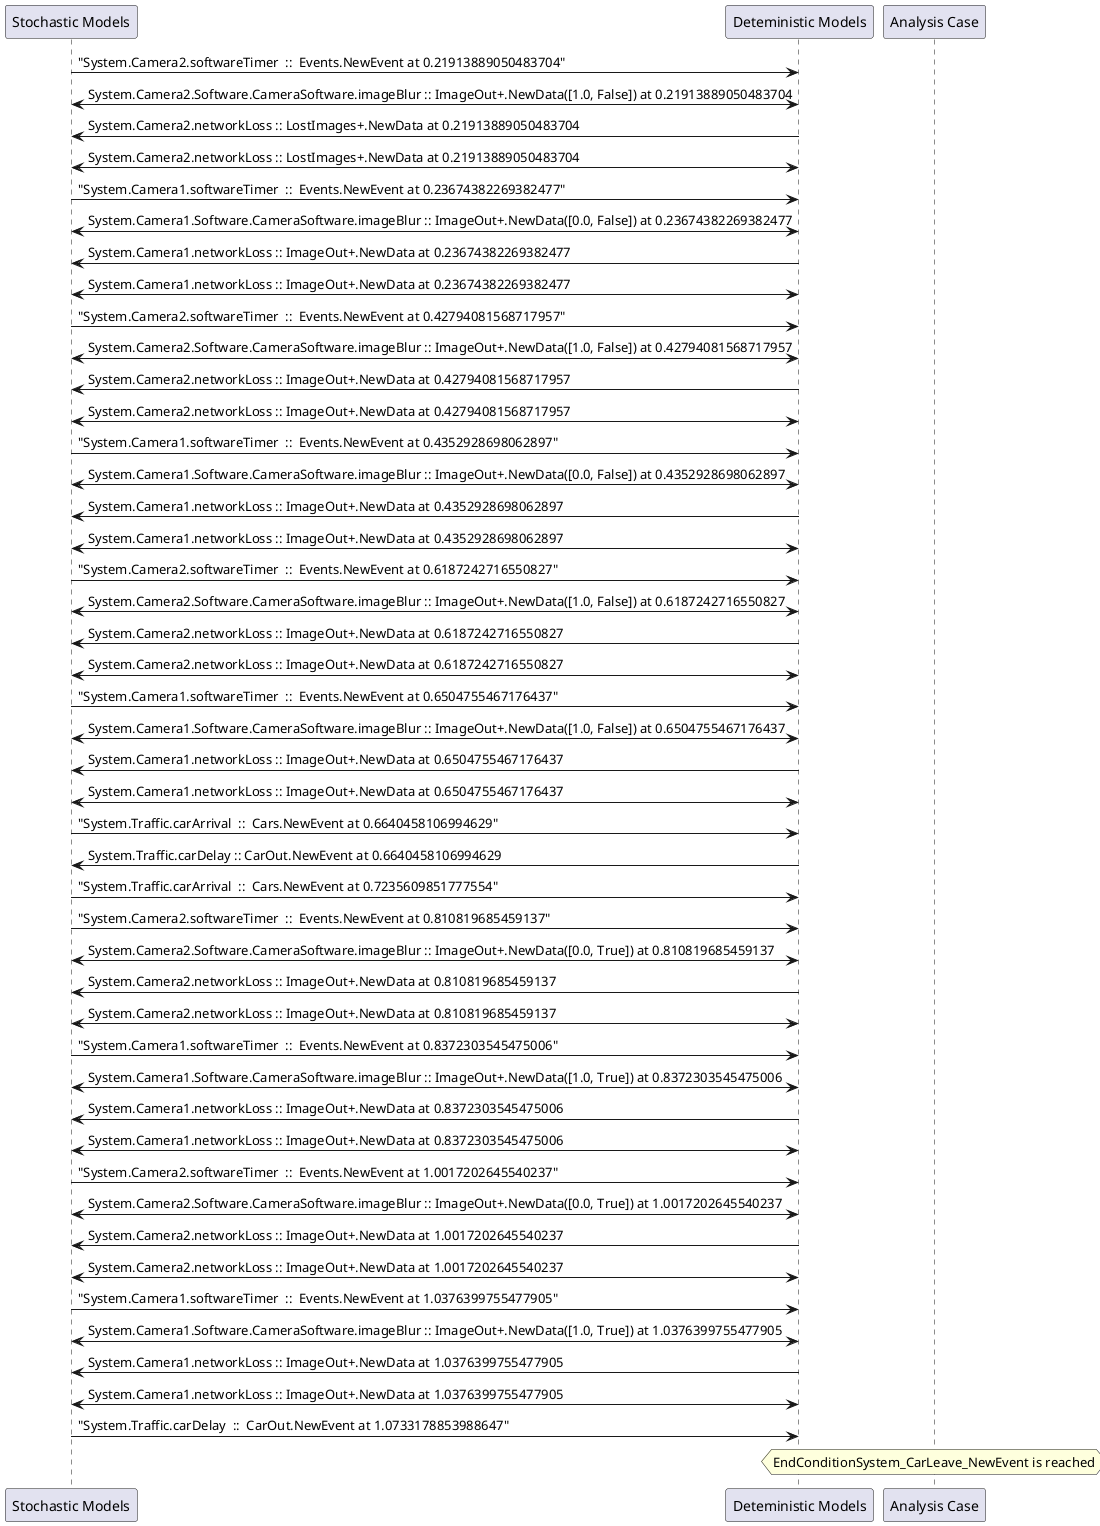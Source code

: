 
	@startuml
	participant "Stochastic Models" as stochmodel
	participant "Deteministic Models" as detmodel
	participant "Analysis Case" as analysis
	{37160_stop} stochmodel -> detmodel : "System.Camera2.softwareTimer  ::  Events.NewEvent at 0.21913889050483704"
detmodel <-> stochmodel : System.Camera2.Software.CameraSoftware.imageBlur :: ImageOut+.NewData([1.0, False]) at 0.21913889050483704
detmodel -> stochmodel : System.Camera2.networkLoss :: LostImages+.NewData at 0.21913889050483704
detmodel <-> stochmodel : System.Camera2.networkLoss :: LostImages+.NewData at 0.21913889050483704
{37145_stop} stochmodel -> detmodel : "System.Camera1.softwareTimer  ::  Events.NewEvent at 0.23674382269382477"
detmodel <-> stochmodel : System.Camera1.Software.CameraSoftware.imageBlur :: ImageOut+.NewData([0.0, False]) at 0.23674382269382477
detmodel -> stochmodel : System.Camera1.networkLoss :: ImageOut+.NewData at 0.23674382269382477
detmodel <-> stochmodel : System.Camera1.networkLoss :: ImageOut+.NewData at 0.23674382269382477
{37161_stop} stochmodel -> detmodel : "System.Camera2.softwareTimer  ::  Events.NewEvent at 0.42794081568717957"
detmodel <-> stochmodel : System.Camera2.Software.CameraSoftware.imageBlur :: ImageOut+.NewData([1.0, False]) at 0.42794081568717957
detmodel -> stochmodel : System.Camera2.networkLoss :: ImageOut+.NewData at 0.42794081568717957
detmodel <-> stochmodel : System.Camera2.networkLoss :: ImageOut+.NewData at 0.42794081568717957
{37146_stop} stochmodel -> detmodel : "System.Camera1.softwareTimer  ::  Events.NewEvent at 0.4352928698062897"
detmodel <-> stochmodel : System.Camera1.Software.CameraSoftware.imageBlur :: ImageOut+.NewData([0.0, False]) at 0.4352928698062897
detmodel -> stochmodel : System.Camera1.networkLoss :: ImageOut+.NewData at 0.4352928698062897
detmodel <-> stochmodel : System.Camera1.networkLoss :: ImageOut+.NewData at 0.4352928698062897
{37162_stop} stochmodel -> detmodel : "System.Camera2.softwareTimer  ::  Events.NewEvent at 0.6187242716550827"
detmodel <-> stochmodel : System.Camera2.Software.CameraSoftware.imageBlur :: ImageOut+.NewData([1.0, False]) at 0.6187242716550827
detmodel -> stochmodel : System.Camera2.networkLoss :: ImageOut+.NewData at 0.6187242716550827
detmodel <-> stochmodel : System.Camera2.networkLoss :: ImageOut+.NewData at 0.6187242716550827
{37147_stop} stochmodel -> detmodel : "System.Camera1.softwareTimer  ::  Events.NewEvent at 0.6504755467176437"
detmodel <-> stochmodel : System.Camera1.Software.CameraSoftware.imageBlur :: ImageOut+.NewData([1.0, False]) at 0.6504755467176437
detmodel -> stochmodel : System.Camera1.networkLoss :: ImageOut+.NewData at 0.6504755467176437
detmodel <-> stochmodel : System.Camera1.networkLoss :: ImageOut+.NewData at 0.6504755467176437
{37175_stop} stochmodel -> detmodel : "System.Traffic.carArrival  ::  Cars.NewEvent at 0.6640458106994629"
{37183_start} detmodel -> stochmodel : System.Traffic.carDelay :: CarOut.NewEvent at 0.6640458106994629
{37176_stop} stochmodel -> detmodel : "System.Traffic.carArrival  ::  Cars.NewEvent at 0.7235609851777554"
{37163_stop} stochmodel -> detmodel : "System.Camera2.softwareTimer  ::  Events.NewEvent at 0.810819685459137"
detmodel <-> stochmodel : System.Camera2.Software.CameraSoftware.imageBlur :: ImageOut+.NewData([0.0, True]) at 0.810819685459137
detmodel -> stochmodel : System.Camera2.networkLoss :: ImageOut+.NewData at 0.810819685459137
detmodel <-> stochmodel : System.Camera2.networkLoss :: ImageOut+.NewData at 0.810819685459137
{37148_stop} stochmodel -> detmodel : "System.Camera1.softwareTimer  ::  Events.NewEvent at 0.8372303545475006"
detmodel <-> stochmodel : System.Camera1.Software.CameraSoftware.imageBlur :: ImageOut+.NewData([1.0, True]) at 0.8372303545475006
detmodel -> stochmodel : System.Camera1.networkLoss :: ImageOut+.NewData at 0.8372303545475006
detmodel <-> stochmodel : System.Camera1.networkLoss :: ImageOut+.NewData at 0.8372303545475006
{37164_stop} stochmodel -> detmodel : "System.Camera2.softwareTimer  ::  Events.NewEvent at 1.0017202645540237"
detmodel <-> stochmodel : System.Camera2.Software.CameraSoftware.imageBlur :: ImageOut+.NewData([0.0, True]) at 1.0017202645540237
detmodel -> stochmodel : System.Camera2.networkLoss :: ImageOut+.NewData at 1.0017202645540237
detmodel <-> stochmodel : System.Camera2.networkLoss :: ImageOut+.NewData at 1.0017202645540237
{37149_stop} stochmodel -> detmodel : "System.Camera1.softwareTimer  ::  Events.NewEvent at 1.0376399755477905"
detmodel <-> stochmodel : System.Camera1.Software.CameraSoftware.imageBlur :: ImageOut+.NewData([1.0, True]) at 1.0376399755477905
detmodel -> stochmodel : System.Camera1.networkLoss :: ImageOut+.NewData at 1.0376399755477905
detmodel <-> stochmodel : System.Camera1.networkLoss :: ImageOut+.NewData at 1.0376399755477905
{37183_stop} stochmodel -> detmodel : "System.Traffic.carDelay  ::  CarOut.NewEvent at 1.0733178853988647"
{37183_start} <-> {37183_stop} : delay
hnote over analysis 
EndConditionSystem_CarLeave_NewEvent is reached
endnote
@enduml